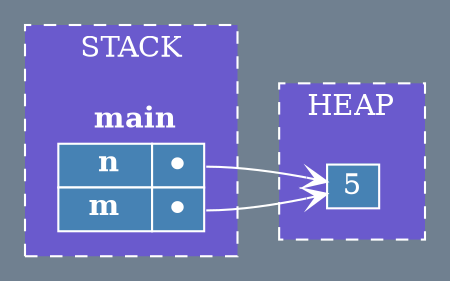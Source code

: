 digraph{
      bgcolor="slategrey";
      rankdir= LR;

      subgraph cluster_0 {
            fontcolor = "white";
            color = "white";
            style = dashed;
            label = "HEAP";
            bgcolor = "slateblue";
            
            nodeA [
                  fontcolor="white"; 
                  shape=plaintext; 
                  label=<
                        <table border="0" cellborder="1" cellspacing="0" 
                        color="white" bgcolor="steelblue">
                              <tr>
                                    <td port="f0"> 5 </td>
                              </tr>
                        </table>
                  >
            ];
      } 

      subgraph cluster_1 {
            fontcolor = "white";
            color = "white";
            style = dashed;
            label = "STACK";
            bgcolor = "slateblue";
            
            nodeB [
                  fontcolor="white"; 
                  shape=plaintext; 
                  label=<
                        <table border="0" cellborder="1" cellspacing="0" 
                        color="slateblue">
                              <tr>
                              <td colspan="2"> <b>  main </b> </td>
                              </tr>
                              <tr>
                                    <td bgcolor="steelblue" color="white"> <b>  n </b> </td>
                                    <td bgcolor="steelblue" color="white" port="f1" > ⏺ </td>
                              </tr>
                              <tr>
                                    <td color="white" bgcolor="steelblue"> <b> m </b> </td>
                                    <td color="white" bgcolor="steelblue" port="f2"> ⏺ </td> //
                              </tr>
                        </table>
                  >
            ];
      }

      nodeB:f1 -> nodeA:f0 [arrowhead=vee, color=white];
      nodeB:f2 -> nodeA:f0 [arrowhead=vee, color=white];
}